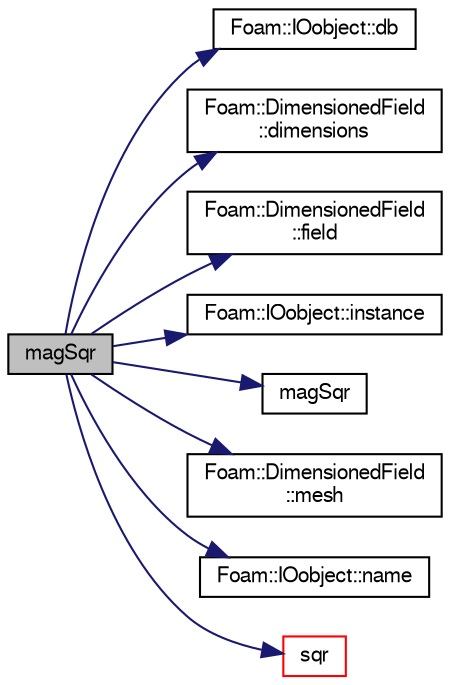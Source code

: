 digraph "magSqr"
{
  bgcolor="transparent";
  edge [fontname="FreeSans",fontsize="10",labelfontname="FreeSans",labelfontsize="10"];
  node [fontname="FreeSans",fontsize="10",shape=record];
  rankdir="LR";
  Node58977 [label="magSqr",height=0.2,width=0.4,color="black", fillcolor="grey75", style="filled", fontcolor="black"];
  Node58977 -> Node58978 [color="midnightblue",fontsize="10",style="solid",fontname="FreeSans"];
  Node58978 [label="Foam::IOobject::db",height=0.2,width=0.4,color="black",URL="$a26142.html#a65cc75d9f80b1df5c3184fb2274a97f1",tooltip="Return the local objectRegistry. "];
  Node58977 -> Node58979 [color="midnightblue",fontsize="10",style="solid",fontname="FreeSans"];
  Node58979 [label="Foam::DimensionedField\l::dimensions",height=0.2,width=0.4,color="black",URL="$a26390.html#a66989c1e0666e0d0c93a2056ce75599e",tooltip="Return dimensions. "];
  Node58977 -> Node58980 [color="midnightblue",fontsize="10",style="solid",fontname="FreeSans"];
  Node58980 [label="Foam::DimensionedField\l::field",height=0.2,width=0.4,color="black",URL="$a26390.html#a969c81597ae68f5a36efafe599ec1e89"];
  Node58977 -> Node58981 [color="midnightblue",fontsize="10",style="solid",fontname="FreeSans"];
  Node58981 [label="Foam::IOobject::instance",height=0.2,width=0.4,color="black",URL="$a26142.html#acac6de003b420b848571b5064e50ed89"];
  Node58977 -> Node58982 [color="midnightblue",fontsize="10",style="solid",fontname="FreeSans"];
  Node58982 [label="magSqr",height=0.2,width=0.4,color="black",URL="$a21124.html#ae6fff2c6981e6d9618aa5038e69def6e"];
  Node58977 -> Node58983 [color="midnightblue",fontsize="10",style="solid",fontname="FreeSans"];
  Node58983 [label="Foam::DimensionedField\l::mesh",height=0.2,width=0.4,color="black",URL="$a26390.html#a8f1110830348a1448a14ab5e3cf47e3b",tooltip="Return mesh. "];
  Node58977 -> Node58984 [color="midnightblue",fontsize="10",style="solid",fontname="FreeSans"];
  Node58984 [label="Foam::IOobject::name",height=0.2,width=0.4,color="black",URL="$a26142.html#acc80e00a8ac919288fb55bd14cc88bf6",tooltip="Return name. "];
  Node58977 -> Node58985 [color="midnightblue",fontsize="10",style="solid",fontname="FreeSans"];
  Node58985 [label="sqr",height=0.2,width=0.4,color="red",URL="$a21124.html#a277dc11c581d53826ab5090b08f3b17b"];
}
